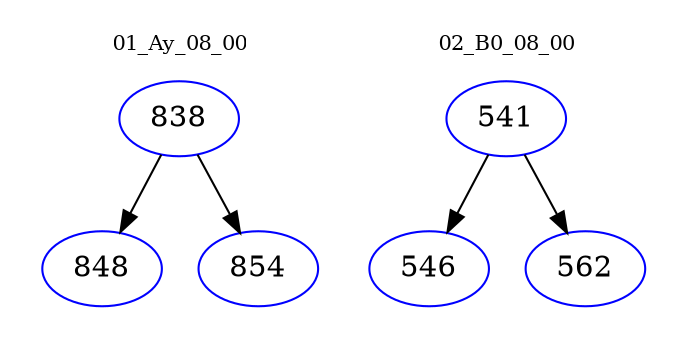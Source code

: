 digraph{
subgraph cluster_0 {
color = white
label = "01_Ay_08_00";
fontsize=10;
T0_838 [label="838", color="blue"]
T0_838 -> T0_848 [color="black"]
T0_848 [label="848", color="blue"]
T0_838 -> T0_854 [color="black"]
T0_854 [label="854", color="blue"]
}
subgraph cluster_1 {
color = white
label = "02_B0_08_00";
fontsize=10;
T1_541 [label="541", color="blue"]
T1_541 -> T1_546 [color="black"]
T1_546 [label="546", color="blue"]
T1_541 -> T1_562 [color="black"]
T1_562 [label="562", color="blue"]
}
}
